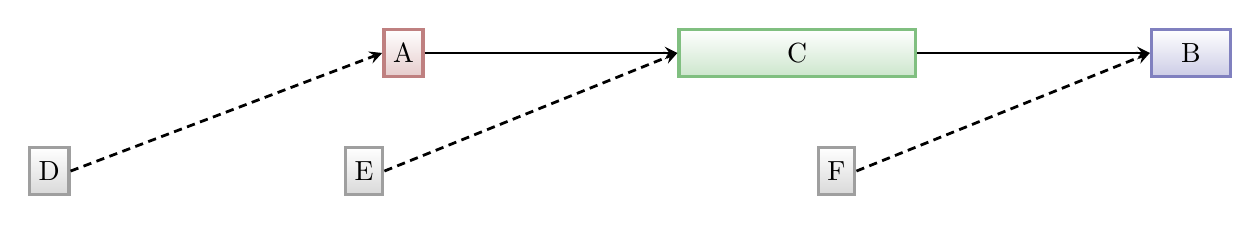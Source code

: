 \begin{tikzpicture}
[
basic/.style={
% The shape:
rectangle,
% The size:
minimum height=6mm,
% The border:
very thick,
draw=red!50!black!50, % 50% red and 50% black,
% and that mixed with 50% white
% The filling:
top color=white, % a shading that is white at the top...
bottom color=red!50!black!20, % and something else at the bottom
},
proof/.style={
% The shape:
rectangle,
% The size:
minimum height=6mm,
% The border:
very thick,
draw=gray!50!black!50, % 50% red and 50% black,
% and that mixed with 50% white
% The filling:
top color=white, % a shading that is white at the top...
bottom color=gray!50!black!20, % and something else at the bottom
},
adapter/.style={
% The shape:
rectangle,
% The size:
minimum width=3cm,
minimum height=6mm,
% The border:
very thick,
draw=green!50!black!50, % 50% red and 50% black,
% and that mixed with 50% white
% The filling:
top color=white, % a shading that is white at the top...
bottom color=green!50!black!20, % and something else at the bottom
},
decorator/.style={
% The shape:
rectangle,
% The size:
minimum width=1cm,
minimum height=6mm,
% The border:
very thick,
draw=blue!50!black!50, % 50% red and 50% black,
% and that mixed with 50% white
% The filling:
top color=white, % a shading that is white at the top...
bottom color=blue!50!black!20, % and something else at the bottom
}
]
    \node[below, align=justify, basic] (a) at (2.5, 0) {A};
    \node[below, align=justify, decorator] (c) at (12.5, 0) {B};
    \node[below, align=justify, adapter] (b) at (7.5, 0) {C};
    \node[below, align=justify, proof] (d1) at (-2, -1.5) {D};
    \node[below, align=justify, proof] (d2) at (2, -1.5) {E};
    \node[below, align=justify, proof] (d3) at (8, -1.5) {F};
    \draw[-{stealth[black]}, line width=1pt] (a.east) -- (b.west);
    \draw[-{stealth[black]}, line width=1pt] (b.east) -- (c.west);
    \draw[-{stealth[black]}, line width=1pt, densely dashed] (d1.east) -- (a.west);
    \draw[-{stealth[black]}, line width=1pt, densely dashed] (d2.east) -- (b.west);
    \draw[-{stealth[black]}, line width=1pt, densely dashed] (d3.east) -- (c.west);
\end{tikzpicture}